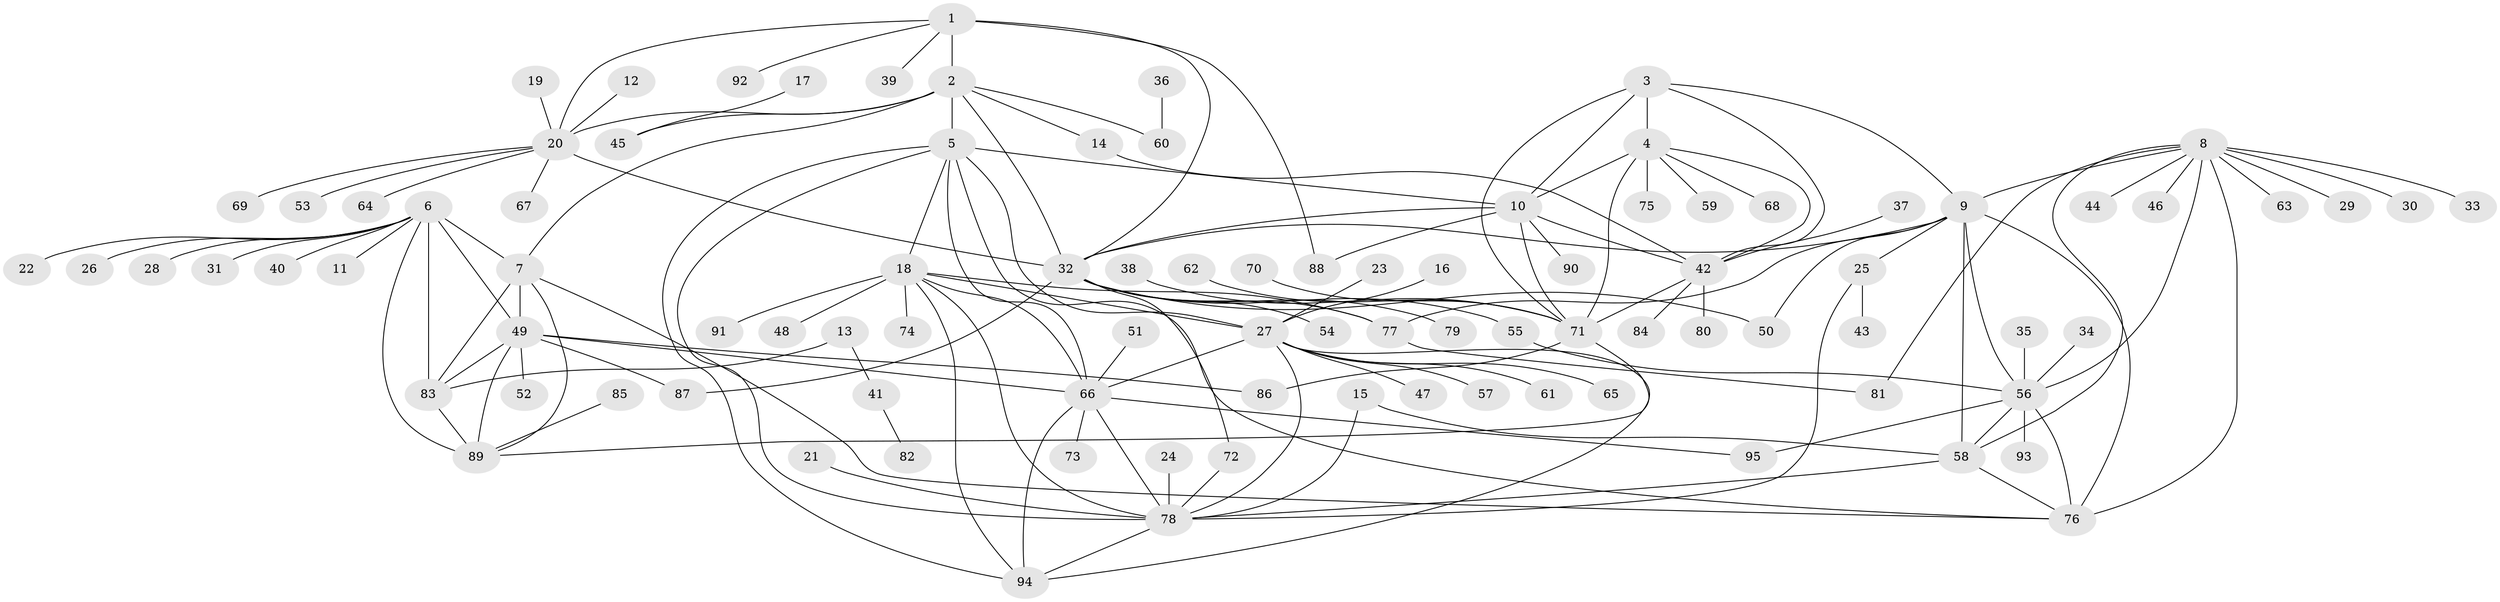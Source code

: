 // original degree distribution, {7: 0.04477611940298507, 6: 0.03731343283582089, 12: 0.022388059701492536, 9: 0.022388059701492536, 15: 0.007462686567164179, 11: 0.014925373134328358, 10: 0.04477611940298507, 8: 0.029850746268656716, 2: 0.1865671641791045, 3: 0.03731343283582089, 1: 0.5447761194029851, 4: 0.007462686567164179}
// Generated by graph-tools (version 1.1) at 2025/37/03/04/25 23:37:42]
// undirected, 95 vertices, 145 edges
graph export_dot {
  node [color=gray90,style=filled];
  1;
  2;
  3;
  4;
  5;
  6;
  7;
  8;
  9;
  10;
  11;
  12;
  13;
  14;
  15;
  16;
  17;
  18;
  19;
  20;
  21;
  22;
  23;
  24;
  25;
  26;
  27;
  28;
  29;
  30;
  31;
  32;
  33;
  34;
  35;
  36;
  37;
  38;
  39;
  40;
  41;
  42;
  43;
  44;
  45;
  46;
  47;
  48;
  49;
  50;
  51;
  52;
  53;
  54;
  55;
  56;
  57;
  58;
  59;
  60;
  61;
  62;
  63;
  64;
  65;
  66;
  67;
  68;
  69;
  70;
  71;
  72;
  73;
  74;
  75;
  76;
  77;
  78;
  79;
  80;
  81;
  82;
  83;
  84;
  85;
  86;
  87;
  88;
  89;
  90;
  91;
  92;
  93;
  94;
  95;
  1 -- 2 [weight=4.0];
  1 -- 20 [weight=2.0];
  1 -- 32 [weight=2.0];
  1 -- 39 [weight=1.0];
  1 -- 88 [weight=1.0];
  1 -- 92 [weight=1.0];
  2 -- 5 [weight=1.0];
  2 -- 7 [weight=1.0];
  2 -- 14 [weight=1.0];
  2 -- 20 [weight=2.0];
  2 -- 32 [weight=2.0];
  2 -- 45 [weight=1.0];
  2 -- 60 [weight=1.0];
  3 -- 4 [weight=2.0];
  3 -- 9 [weight=1.0];
  3 -- 10 [weight=1.0];
  3 -- 42 [weight=1.0];
  3 -- 71 [weight=1.0];
  4 -- 10 [weight=2.0];
  4 -- 42 [weight=2.0];
  4 -- 59 [weight=1.0];
  4 -- 68 [weight=1.0];
  4 -- 71 [weight=2.0];
  4 -- 75 [weight=1.0];
  5 -- 10 [weight=1.0];
  5 -- 18 [weight=1.0];
  5 -- 27 [weight=1.0];
  5 -- 66 [weight=1.0];
  5 -- 76 [weight=1.0];
  5 -- 78 [weight=1.0];
  5 -- 94 [weight=1.0];
  6 -- 7 [weight=2.0];
  6 -- 11 [weight=1.0];
  6 -- 22 [weight=1.0];
  6 -- 26 [weight=1.0];
  6 -- 28 [weight=1.0];
  6 -- 31 [weight=1.0];
  6 -- 40 [weight=1.0];
  6 -- 49 [weight=2.0];
  6 -- 83 [weight=2.0];
  6 -- 89 [weight=2.0];
  7 -- 49 [weight=1.0];
  7 -- 76 [weight=1.0];
  7 -- 83 [weight=1.0];
  7 -- 89 [weight=1.0];
  8 -- 9 [weight=2.0];
  8 -- 29 [weight=1.0];
  8 -- 30 [weight=1.0];
  8 -- 33 [weight=1.0];
  8 -- 44 [weight=1.0];
  8 -- 46 [weight=1.0];
  8 -- 56 [weight=2.0];
  8 -- 58 [weight=2.0];
  8 -- 63 [weight=1.0];
  8 -- 76 [weight=2.0];
  8 -- 81 [weight=1.0];
  9 -- 25 [weight=1.0];
  9 -- 32 [weight=1.0];
  9 -- 50 [weight=1.0];
  9 -- 56 [weight=1.0];
  9 -- 58 [weight=1.0];
  9 -- 76 [weight=1.0];
  9 -- 77 [weight=1.0];
  10 -- 32 [weight=1.0];
  10 -- 42 [weight=1.0];
  10 -- 71 [weight=1.0];
  10 -- 88 [weight=1.0];
  10 -- 90 [weight=1.0];
  12 -- 20 [weight=1.0];
  13 -- 41 [weight=1.0];
  13 -- 83 [weight=1.0];
  14 -- 42 [weight=1.0];
  15 -- 58 [weight=1.0];
  15 -- 78 [weight=1.0];
  16 -- 27 [weight=1.0];
  17 -- 45 [weight=1.0];
  18 -- 27 [weight=1.0];
  18 -- 48 [weight=1.0];
  18 -- 66 [weight=1.0];
  18 -- 74 [weight=1.0];
  18 -- 77 [weight=1.0];
  18 -- 78 [weight=1.0];
  18 -- 91 [weight=1.0];
  18 -- 94 [weight=1.0];
  19 -- 20 [weight=1.0];
  20 -- 32 [weight=1.0];
  20 -- 53 [weight=1.0];
  20 -- 64 [weight=1.0];
  20 -- 67 [weight=1.0];
  20 -- 69 [weight=1.0];
  21 -- 78 [weight=1.0];
  23 -- 27 [weight=1.0];
  24 -- 78 [weight=1.0];
  25 -- 43 [weight=1.0];
  25 -- 78 [weight=1.0];
  27 -- 47 [weight=1.0];
  27 -- 57 [weight=1.0];
  27 -- 61 [weight=1.0];
  27 -- 65 [weight=1.0];
  27 -- 66 [weight=1.0];
  27 -- 78 [weight=1.0];
  27 -- 94 [weight=1.0];
  32 -- 50 [weight=1.0];
  32 -- 54 [weight=1.0];
  32 -- 55 [weight=1.0];
  32 -- 72 [weight=1.0];
  32 -- 77 [weight=1.0];
  32 -- 79 [weight=1.0];
  32 -- 87 [weight=1.0];
  34 -- 56 [weight=1.0];
  35 -- 56 [weight=1.0];
  36 -- 60 [weight=1.0];
  37 -- 42 [weight=1.0];
  38 -- 71 [weight=1.0];
  41 -- 82 [weight=1.0];
  42 -- 71 [weight=1.0];
  42 -- 80 [weight=1.0];
  42 -- 84 [weight=1.0];
  49 -- 52 [weight=1.0];
  49 -- 66 [weight=1.0];
  49 -- 83 [weight=1.0];
  49 -- 86 [weight=1.0];
  49 -- 87 [weight=1.0];
  49 -- 89 [weight=1.0];
  51 -- 66 [weight=1.0];
  55 -- 56 [weight=1.0];
  56 -- 58 [weight=1.0];
  56 -- 76 [weight=1.0];
  56 -- 93 [weight=1.0];
  56 -- 95 [weight=1.0];
  58 -- 76 [weight=1.0];
  58 -- 78 [weight=1.0];
  62 -- 71 [weight=1.0];
  66 -- 73 [weight=1.0];
  66 -- 78 [weight=1.0];
  66 -- 94 [weight=1.0];
  66 -- 95 [weight=1.0];
  70 -- 71 [weight=1.0];
  71 -- 86 [weight=1.0];
  71 -- 89 [weight=1.0];
  72 -- 78 [weight=1.0];
  77 -- 81 [weight=1.0];
  78 -- 94 [weight=1.0];
  83 -- 89 [weight=1.0];
  85 -- 89 [weight=1.0];
}
